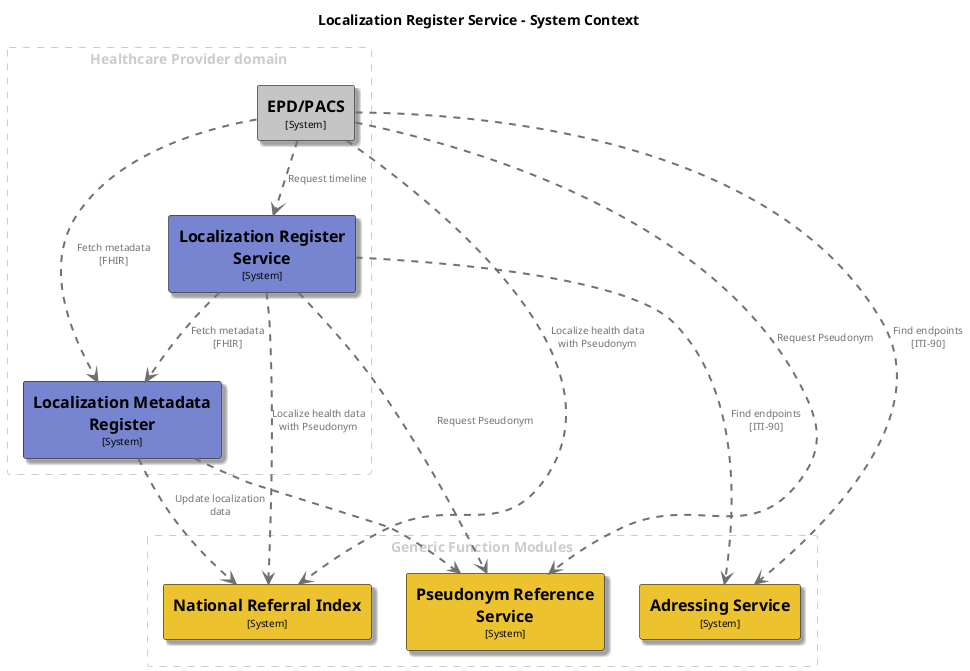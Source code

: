 @startuml
set separator none
title Localization Register Service - System Context

top to bottom direction

skinparam {
  arrowFontSize 10
  defaultTextAlignment center
  wrapWidth 200
  maxMessageSize 100
}

hide stereotype

skinparam rectangle<<AdressingService>> {
  BackgroundColor #ecc22e
  FontColor #000000
  BorderColor #000000
  shadowing true
}
skinparam rectangle<<EPDPACS>> {
  BackgroundColor #c5c5c5
  FontColor #000000
  BorderColor #000000
  shadowing true
}
skinparam rectangle<<LocalizationMetadataRegister>> {
  BackgroundColor #7785d1
  FontColor #000000
  BorderColor #000000
  shadowing true
}
skinparam rectangle<<LocalizationRegisterService>> {
  BackgroundColor #7785d1
  FontColor #000000
  BorderColor #000000
  shadowing true
}
skinparam rectangle<<NationalReferralIndex>> {
  BackgroundColor #ecc22e
  FontColor #000000
  BorderColor #000000
  shadowing true
}
skinparam rectangle<<PseudonymReferenceService>> {
  BackgroundColor #ecc22e
  FontColor #000000
  BorderColor #000000
  shadowing true
}

rectangle "Generic Function Modules" <<group1>> as group1 {
  skinparam RectangleBorderColor<<group1>> #cccccc
  skinparam RectangleFontColor<<group1>> #cccccc
  skinparam RectangleBorderStyle<<group1>> dashed

  rectangle "==Pseudonym Reference Service\n<size:10>[System]</size>" <<PseudonymReferenceService>> as PseudonymReferenceService
  rectangle "==Adressing Service\n<size:10>[System]</size>" <<AdressingService>> as AdressingService
  rectangle "==National Referral Index\n<size:10>[System]</size>" <<NationalReferralIndex>> as NationalReferralIndex
}

rectangle "Healthcare Provider domain" <<group2>> as group2 {
  skinparam RectangleBorderColor<<group2>> #cccccc
  skinparam RectangleFontColor<<group2>> #cccccc
  skinparam RectangleBorderStyle<<group2>> dashed

  rectangle "==Localization Metadata Register\n<size:10>[System]</size>" <<LocalizationMetadataRegister>> as LocalizationMetadataRegister
  rectangle "==Localization Register Service\n<size:10>[System]</size>" <<LocalizationRegisterService>> as LocalizationRegisterService
  rectangle "==EPD/PACS\n<size:10>[System]</size>" <<EPDPACS>> as EPDPACS
}


LocalizationMetadataRegister .[#707070,thickness=2].> NationalReferralIndex : "<color:#707070>Update localization data"
LocalizationMetadataRegister .[#707070,thickness=2].> PseudonymReferenceService : "<color:#707070>"
LocalizationRegisterService .[#707070,thickness=2].> PseudonymReferenceService : "<color:#707070>Request Pseudonym"
LocalizationRegisterService .[#707070,thickness=2].> NationalReferralIndex : "<color:#707070>Localize health data with Pseudonym"
LocalizationRegisterService .[#707070,thickness=2].> AdressingService : "<color:#707070>Find endpoints [ITI-90]"
LocalizationRegisterService .[#707070,thickness=2].> LocalizationMetadataRegister : "<color:#707070>Fetch metadata [FHIR]"
EPDPACS .[#707070,thickness=2].> NationalReferralIndex : "<color:#707070>Localize health data with Pseudonym"
EPDPACS .[#707070,thickness=2].> AdressingService : "<color:#707070>Find endpoints [ITI-90]"
EPDPACS .[#707070,thickness=2].> LocalizationMetadataRegister : "<color:#707070>Fetch metadata [FHIR]"
EPDPACS .[#707070,thickness=2].> PseudonymReferenceService : "<color:#707070>Request Pseudonym"
EPDPACS .[#707070,thickness=2].> LocalizationRegisterService : "<color:#707070>Request timeline"
@enduml